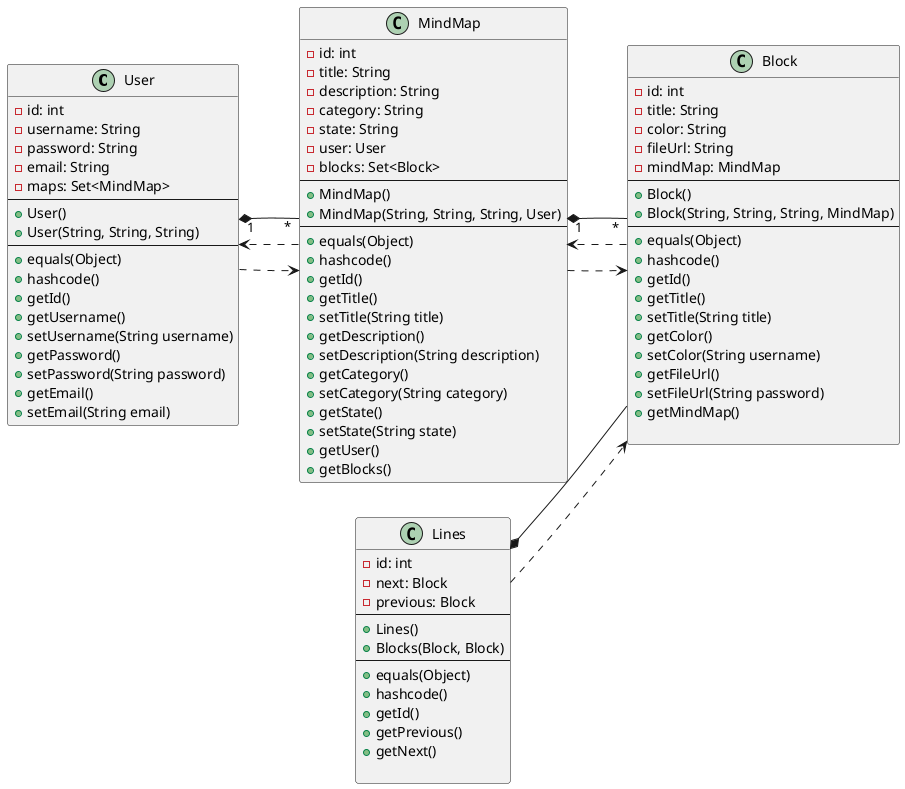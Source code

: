 @startuml classDiag
left to right direction

class User {
 -id: int
 -username: String
 -password: String
 -email: String
 -maps: Set<MindMap>
 --
 +User()
 +User(String, String, String)
 --
 +equals(Object)
 +hashcode()
 +getId()
 +getUsername() 
 +setUsername(String username) 
 +getPassword() 
 +setPassword(String password) 
 +getEmail() 
 +setEmail(String email) 
}

class MindMap {
 -id: int
 -title: String
 -description: String
 -category: String
 -state: String
 -user: User
 -blocks: Set<Block>
 --
 +MindMap()
 +MindMap(String, String, String, User)
 --
 +equals(Object)
 +hashcode()
 +getId()
 +getTitle() 
 +setTitle(String title) 
 +getDescription() 
 +setDescription(String description) 
 +getCategory()
 +setCategory(String category)
 +getState()
 +setState(String state)
 +getUser()
 +getBlocks()
}


class Block {
 -id: int
 -title: String
 -color: String
 -fileUrl: String
 -mindMap: MindMap
 --
 +Block()
 +Block(String, String, String, MindMap)
 --
 +equals(Object)
 +hashcode()
 +getId()
 +getTitle() 
 +setTitle(String title) 
 +getColor() 
 +setColor(String username) 
 +getFileUrl() 
 +setFileUrl(String password) 
 +getMindMap() 
 
}

class Lines {
 -id: int
 -next: Block 
 -previous: Block
 --
 +Lines()
 +Blocks(Block, Block)
 --
 +equals(Object)
 +hashcode()
 +getId()
 +getPrevious()
 +getNext()
 
}


User ..> MindMap
MindMap ..> User
User "1" *-- "*" MindMap
MindMap ..> Block
Block ..> MindMap
MindMap "1" *-- "*" Block
Lines ..> Block
Lines  *--  Block


@enduml 